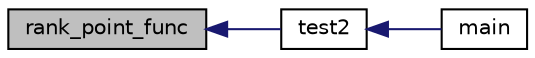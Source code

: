digraph "rank_point_func"
{
  edge [fontname="Helvetica",fontsize="10",labelfontname="Helvetica",labelfontsize="10"];
  node [fontname="Helvetica",fontsize="10",shape=record];
  rankdir="LR";
  Node865 [label="rank_point_func",height=0.2,width=0.4,color="black", fillcolor="grey75", style="filled", fontcolor="black"];
  Node865 -> Node866 [dir="back",color="midnightblue",fontsize="10",style="solid",fontname="Helvetica"];
  Node866 [label="test2",height=0.2,width=0.4,color="black", fillcolor="white", style="filled",URL="$d9/db0/factor__space_8_c.html#a39d73a812e5fd8f1bc111e948368cb10"];
  Node866 -> Node867 [dir="back",color="midnightblue",fontsize="10",style="solid",fontname="Helvetica"];
  Node867 [label="main",height=0.2,width=0.4,color="black", fillcolor="white", style="filled",URL="$d9/db0/factor__space_8_c.html#a3c04138a5bfe5d72780bb7e82a18e627"];
}
